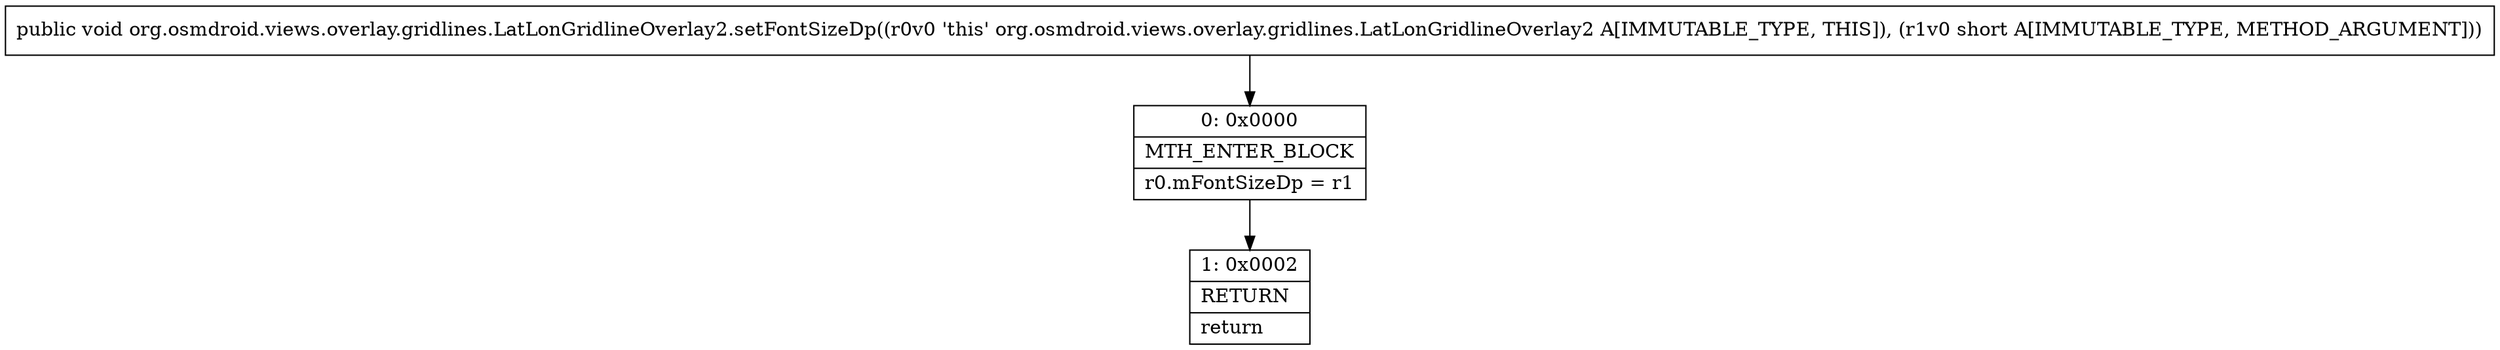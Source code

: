 digraph "CFG fororg.osmdroid.views.overlay.gridlines.LatLonGridlineOverlay2.setFontSizeDp(S)V" {
Node_0 [shape=record,label="{0\:\ 0x0000|MTH_ENTER_BLOCK\l|r0.mFontSizeDp = r1\l}"];
Node_1 [shape=record,label="{1\:\ 0x0002|RETURN\l|return\l}"];
MethodNode[shape=record,label="{public void org.osmdroid.views.overlay.gridlines.LatLonGridlineOverlay2.setFontSizeDp((r0v0 'this' org.osmdroid.views.overlay.gridlines.LatLonGridlineOverlay2 A[IMMUTABLE_TYPE, THIS]), (r1v0 short A[IMMUTABLE_TYPE, METHOD_ARGUMENT])) }"];
MethodNode -> Node_0;
Node_0 -> Node_1;
}

